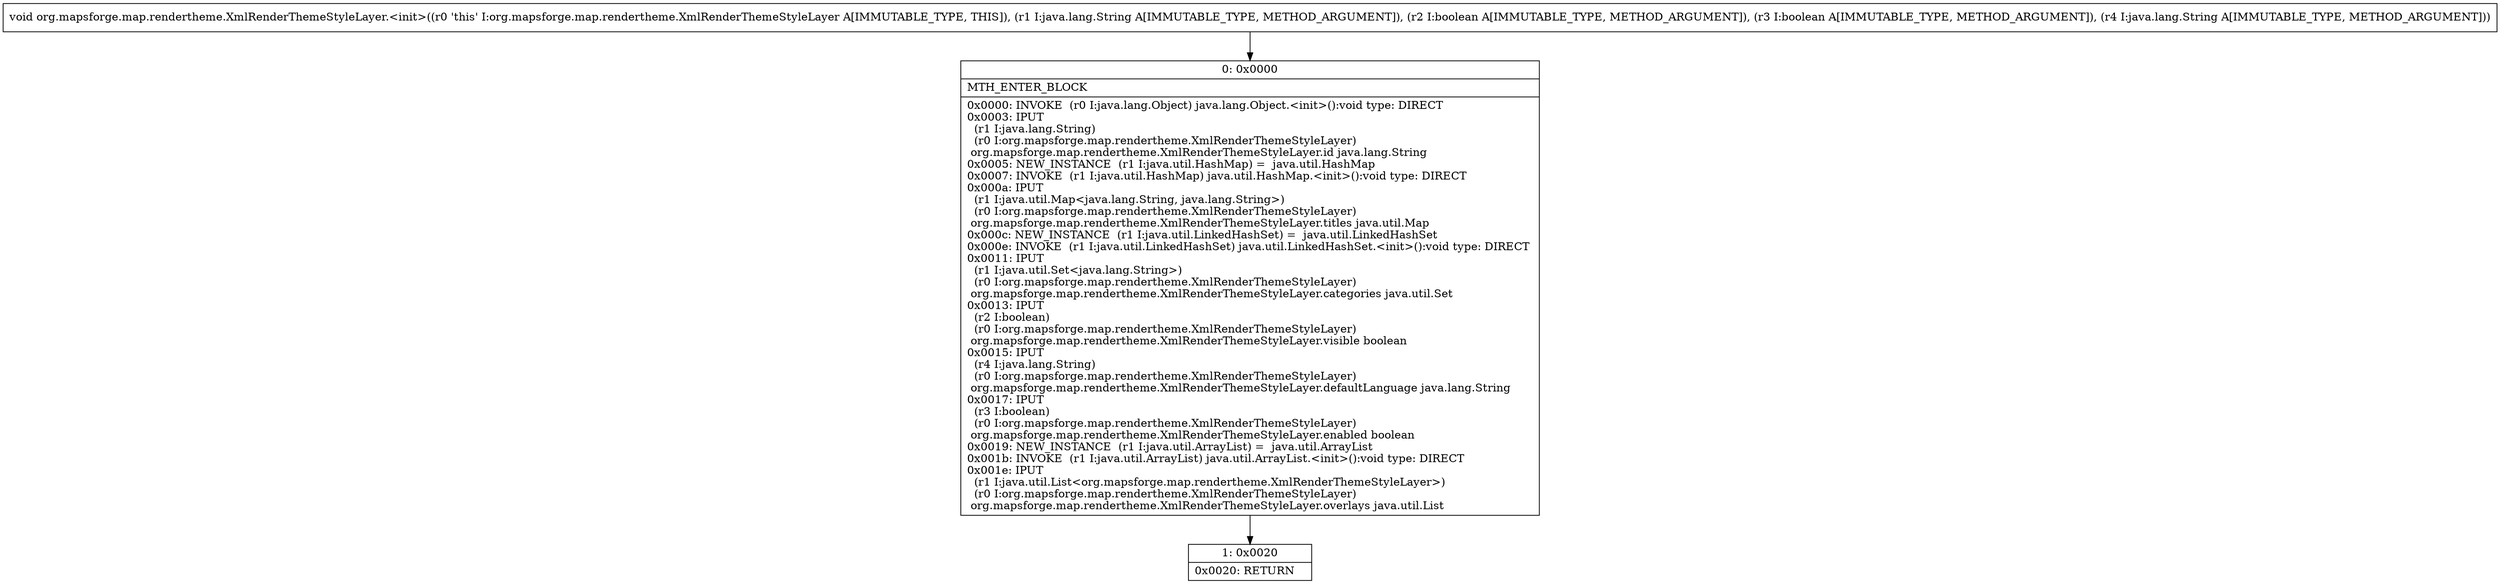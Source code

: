 digraph "CFG fororg.mapsforge.map.rendertheme.XmlRenderThemeStyleLayer.\<init\>(Ljava\/lang\/String;ZZLjava\/lang\/String;)V" {
Node_0 [shape=record,label="{0\:\ 0x0000|MTH_ENTER_BLOCK\l|0x0000: INVOKE  (r0 I:java.lang.Object) java.lang.Object.\<init\>():void type: DIRECT \l0x0003: IPUT  \l  (r1 I:java.lang.String)\l  (r0 I:org.mapsforge.map.rendertheme.XmlRenderThemeStyleLayer)\l org.mapsforge.map.rendertheme.XmlRenderThemeStyleLayer.id java.lang.String \l0x0005: NEW_INSTANCE  (r1 I:java.util.HashMap) =  java.util.HashMap \l0x0007: INVOKE  (r1 I:java.util.HashMap) java.util.HashMap.\<init\>():void type: DIRECT \l0x000a: IPUT  \l  (r1 I:java.util.Map\<java.lang.String, java.lang.String\>)\l  (r0 I:org.mapsforge.map.rendertheme.XmlRenderThemeStyleLayer)\l org.mapsforge.map.rendertheme.XmlRenderThemeStyleLayer.titles java.util.Map \l0x000c: NEW_INSTANCE  (r1 I:java.util.LinkedHashSet) =  java.util.LinkedHashSet \l0x000e: INVOKE  (r1 I:java.util.LinkedHashSet) java.util.LinkedHashSet.\<init\>():void type: DIRECT \l0x0011: IPUT  \l  (r1 I:java.util.Set\<java.lang.String\>)\l  (r0 I:org.mapsforge.map.rendertheme.XmlRenderThemeStyleLayer)\l org.mapsforge.map.rendertheme.XmlRenderThemeStyleLayer.categories java.util.Set \l0x0013: IPUT  \l  (r2 I:boolean)\l  (r0 I:org.mapsforge.map.rendertheme.XmlRenderThemeStyleLayer)\l org.mapsforge.map.rendertheme.XmlRenderThemeStyleLayer.visible boolean \l0x0015: IPUT  \l  (r4 I:java.lang.String)\l  (r0 I:org.mapsforge.map.rendertheme.XmlRenderThemeStyleLayer)\l org.mapsforge.map.rendertheme.XmlRenderThemeStyleLayer.defaultLanguage java.lang.String \l0x0017: IPUT  \l  (r3 I:boolean)\l  (r0 I:org.mapsforge.map.rendertheme.XmlRenderThemeStyleLayer)\l org.mapsforge.map.rendertheme.XmlRenderThemeStyleLayer.enabled boolean \l0x0019: NEW_INSTANCE  (r1 I:java.util.ArrayList) =  java.util.ArrayList \l0x001b: INVOKE  (r1 I:java.util.ArrayList) java.util.ArrayList.\<init\>():void type: DIRECT \l0x001e: IPUT  \l  (r1 I:java.util.List\<org.mapsforge.map.rendertheme.XmlRenderThemeStyleLayer\>)\l  (r0 I:org.mapsforge.map.rendertheme.XmlRenderThemeStyleLayer)\l org.mapsforge.map.rendertheme.XmlRenderThemeStyleLayer.overlays java.util.List \l}"];
Node_1 [shape=record,label="{1\:\ 0x0020|0x0020: RETURN   \l}"];
MethodNode[shape=record,label="{void org.mapsforge.map.rendertheme.XmlRenderThemeStyleLayer.\<init\>((r0 'this' I:org.mapsforge.map.rendertheme.XmlRenderThemeStyleLayer A[IMMUTABLE_TYPE, THIS]), (r1 I:java.lang.String A[IMMUTABLE_TYPE, METHOD_ARGUMENT]), (r2 I:boolean A[IMMUTABLE_TYPE, METHOD_ARGUMENT]), (r3 I:boolean A[IMMUTABLE_TYPE, METHOD_ARGUMENT]), (r4 I:java.lang.String A[IMMUTABLE_TYPE, METHOD_ARGUMENT])) }"];
MethodNode -> Node_0;
Node_0 -> Node_1;
}

